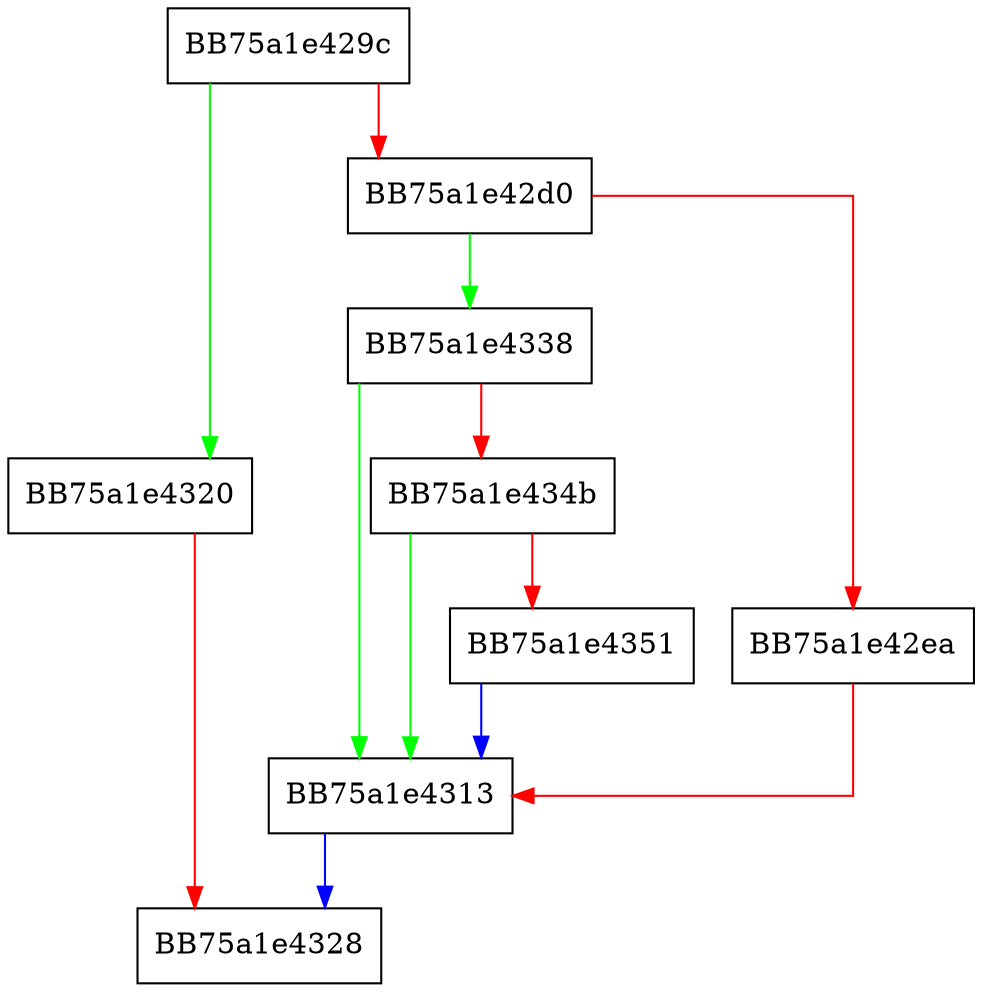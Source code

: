 digraph TestIsAmsiProcess {
  node [shape="box"];
  graph [splines=ortho];
  BB75a1e429c -> BB75a1e4320 [color="green"];
  BB75a1e429c -> BB75a1e42d0 [color="red"];
  BB75a1e42d0 -> BB75a1e4338 [color="green"];
  BB75a1e42d0 -> BB75a1e42ea [color="red"];
  BB75a1e42ea -> BB75a1e4313 [color="red"];
  BB75a1e4313 -> BB75a1e4328 [color="blue"];
  BB75a1e4320 -> BB75a1e4328 [color="red"];
  BB75a1e4338 -> BB75a1e4313 [color="green"];
  BB75a1e4338 -> BB75a1e434b [color="red"];
  BB75a1e434b -> BB75a1e4313 [color="green"];
  BB75a1e434b -> BB75a1e4351 [color="red"];
  BB75a1e4351 -> BB75a1e4313 [color="blue"];
}